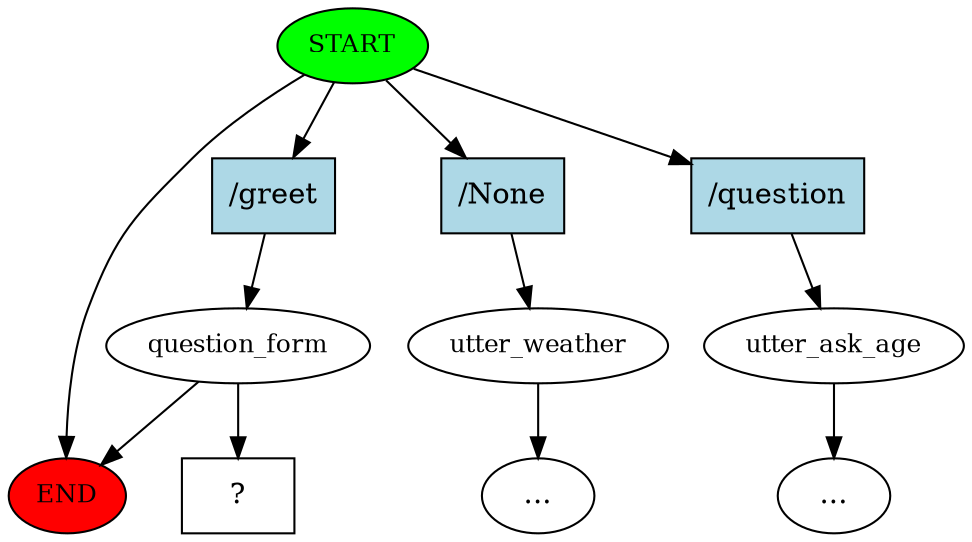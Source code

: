 digraph  {
0 [class="start active", fillcolor=green, fontsize=12, label=START, style=filled];
"-1" [class=end, fillcolor=red, fontsize=12, label=END, style=filled];
1 [class=active, fontsize=12, label=question_form];
2 [class="", fontsize=12, label=utter_weather];
"-3" [class=ellipsis, label="..."];
3 [class="", fontsize=12, label=utter_ask_age];
"-4" [class=ellipsis, label="..."];
5 [class="intent dashed active", label="  ?  ", shape=rect];
6 [class="intent active", fillcolor=lightblue, label="/greet", shape=rect, style=filled];
7 [class=intent, fillcolor=lightblue, label="/None", shape=rect, style=filled];
8 [class=intent, fillcolor=lightblue, label="/question", shape=rect, style=filled];
0 -> "-1"  [class="", key=NONE, label=""];
0 -> 6  [class=active, key=0];
0 -> 7  [class="", key=0];
0 -> 8  [class="", key=0];
1 -> "-1"  [class="", key=NONE, label=""];
1 -> 5  [class=active, key=NONE, label=""];
2 -> "-3"  [class="", key=NONE, label=""];
3 -> "-4"  [class="", key=NONE, label=""];
6 -> 1  [class=active, key=0];
7 -> 2  [class="", key=0];
8 -> 3  [class="", key=0];
}
